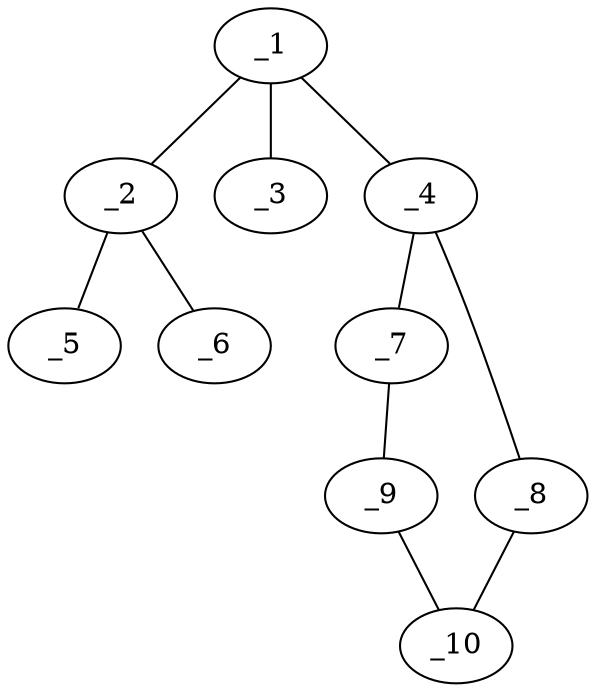 graph molid347504 {
	_1	 [charge=0,
		chem=1,
		symbol="C  ",
		x="2.866",
		y="0.5194"];
	_2	 [charge=0,
		chem=1,
		symbol="C  ",
		x="3.7321",
		y="1.0194"];
	_1 -- _2	 [valence=1];
	_3	 [charge=0,
		chem=4,
		symbol="N  ",
		x=2,
		y="1.0194"];
	_1 -- _3	 [valence=1];
	_4	 [charge=0,
		chem=1,
		symbol="C  ",
		x="2.866",
		y="-0.4806"];
	_1 -- _4	 [valence=1];
	_5	 [charge=0,
		chem=2,
		symbol="O  ",
		x="3.7321",
		y="2.0194"];
	_2 -- _5	 [valence=2];
	_6	 [charge=0,
		chem=2,
		symbol="O  ",
		x="4.5981",
		y="0.5194"];
	_2 -- _6	 [valence=1];
	_7	 [charge=0,
		chem=1,
		symbol="C  ",
		x="2.057",
		y="-1.0684"];
	_4 -- _7	 [valence=1];
	_8	 [charge=0,
		chem=1,
		symbol="C  ",
		x="3.675",
		y="-1.0684"];
	_4 -- _8	 [valence=2];
	_9	 [charge=0,
		chem=1,
		symbol="C  ",
		x="2.366",
		y="-2.0194"];
	_7 -- _9	 [valence=1];
	_10	 [charge=0,
		chem=1,
		symbol="C  ",
		x="3.366",
		y="-2.0194"];
	_8 -- _10	 [valence=1];
	_9 -- _10	 [valence=1];
}
